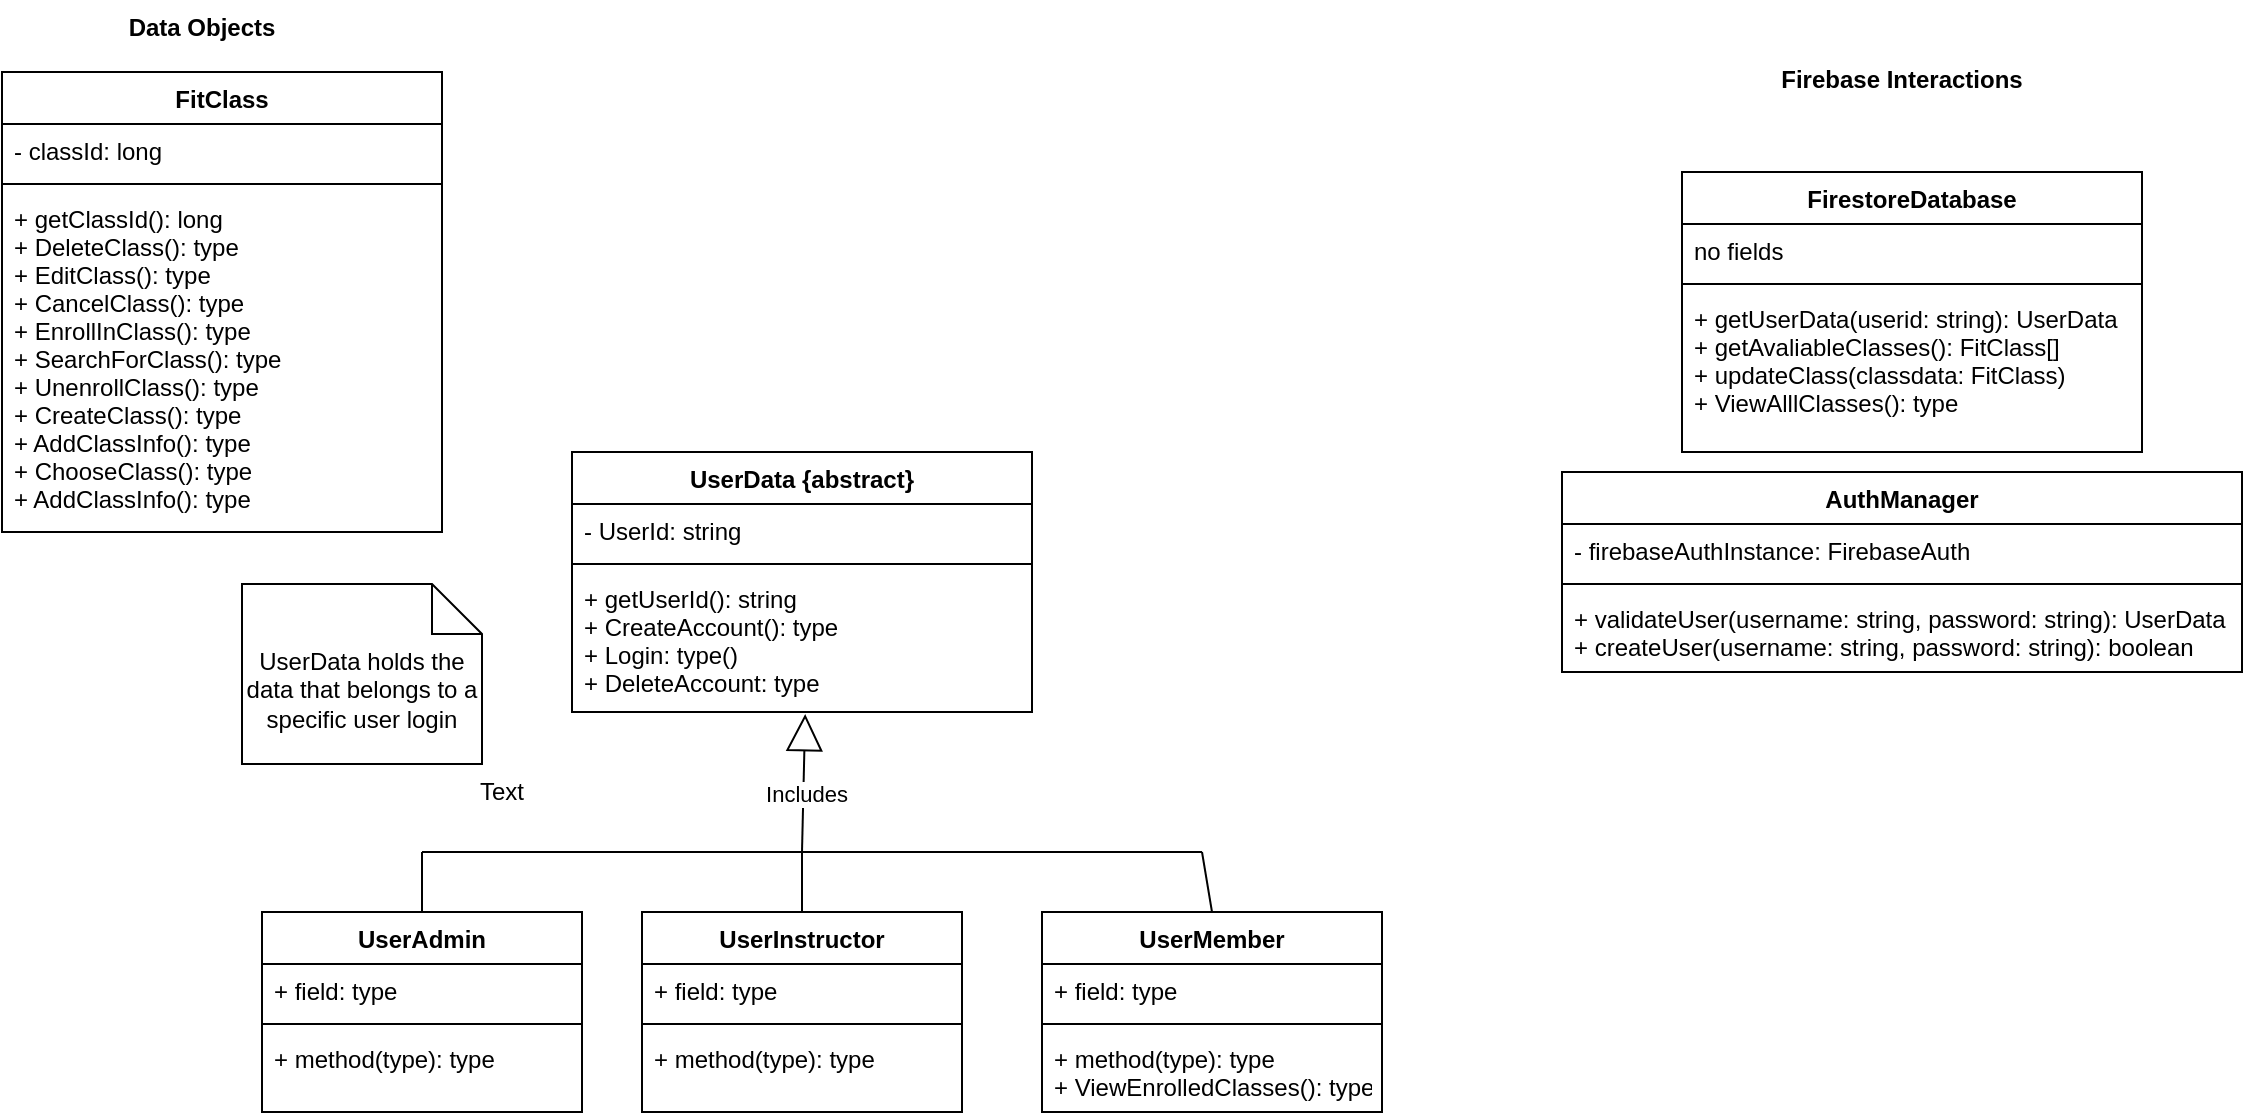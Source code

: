 <mxfile version="15.2.7" type="device"><diagram id="C5RBs43oDa-KdzZeNtuy" name="Page-1"><mxGraphModel dx="2034" dy="699" grid="1" gridSize="10" guides="1" tooltips="1" connect="1" arrows="1" fold="1" page="1" pageScale="1" pageWidth="827" pageHeight="1169" math="0" shadow="0"><root><mxCell id="WIyWlLk6GJQsqaUBKTNV-0"/><mxCell id="WIyWlLk6GJQsqaUBKTNV-1" parent="WIyWlLk6GJQsqaUBKTNV-0"/><mxCell id="qj3Pw4uuOBfCxaDQ0eWG-0" value="FirestoreDatabase&#10;" style="swimlane;fontStyle=1;align=center;verticalAlign=top;childLayout=stackLayout;horizontal=1;startSize=26;horizontalStack=0;resizeParent=1;resizeParentMax=0;resizeLast=0;collapsible=1;marginBottom=0;" parent="WIyWlLk6GJQsqaUBKTNV-1" vertex="1"><mxGeometry x="510" y="100" width="230" height="140" as="geometry"/></mxCell><mxCell id="qj3Pw4uuOBfCxaDQ0eWG-1" value="no fields" style="text;strokeColor=none;fillColor=none;align=left;verticalAlign=top;spacingLeft=4;spacingRight=4;overflow=hidden;rotatable=0;points=[[0,0.5],[1,0.5]];portConstraint=eastwest;" parent="qj3Pw4uuOBfCxaDQ0eWG-0" vertex="1"><mxGeometry y="26" width="230" height="26" as="geometry"/></mxCell><mxCell id="qj3Pw4uuOBfCxaDQ0eWG-2" value="" style="line;strokeWidth=1;fillColor=none;align=left;verticalAlign=middle;spacingTop=-1;spacingLeft=3;spacingRight=3;rotatable=0;labelPosition=right;points=[];portConstraint=eastwest;" parent="qj3Pw4uuOBfCxaDQ0eWG-0" vertex="1"><mxGeometry y="52" width="230" height="8" as="geometry"/></mxCell><mxCell id="qj3Pw4uuOBfCxaDQ0eWG-3" value="+ getUserData(userid: string): UserData&#10;+ getAvaliableClasses(): FitClass[]&#10;+ updateClass(classdata: FitClass)&#10;+ ViewAlllClasses(): type&#10;" style="text;strokeColor=none;fillColor=none;align=left;verticalAlign=top;spacingLeft=4;spacingRight=4;overflow=hidden;rotatable=0;points=[[0,0.5],[1,0.5]];portConstraint=eastwest;" parent="qj3Pw4uuOBfCxaDQ0eWG-0" vertex="1"><mxGeometry y="60" width="230" height="80" as="geometry"/></mxCell><mxCell id="qj3Pw4uuOBfCxaDQ0eWG-4" value="AuthManager" style="swimlane;fontStyle=1;align=center;verticalAlign=top;childLayout=stackLayout;horizontal=1;startSize=26;horizontalStack=0;resizeParent=1;resizeParentMax=0;resizeLast=0;collapsible=1;marginBottom=0;" parent="WIyWlLk6GJQsqaUBKTNV-1" vertex="1"><mxGeometry x="450" y="250" width="340" height="100" as="geometry"/></mxCell><mxCell id="qj3Pw4uuOBfCxaDQ0eWG-5" value="- firebaseAuthInstance: FirebaseAuth" style="text;strokeColor=none;fillColor=none;align=left;verticalAlign=top;spacingLeft=4;spacingRight=4;overflow=hidden;rotatable=0;points=[[0,0.5],[1,0.5]];portConstraint=eastwest;" parent="qj3Pw4uuOBfCxaDQ0eWG-4" vertex="1"><mxGeometry y="26" width="340" height="26" as="geometry"/></mxCell><mxCell id="qj3Pw4uuOBfCxaDQ0eWG-6" value="" style="line;strokeWidth=1;fillColor=none;align=left;verticalAlign=middle;spacingTop=-1;spacingLeft=3;spacingRight=3;rotatable=0;labelPosition=right;points=[];portConstraint=eastwest;" parent="qj3Pw4uuOBfCxaDQ0eWG-4" vertex="1"><mxGeometry y="52" width="340" height="8" as="geometry"/></mxCell><mxCell id="qj3Pw4uuOBfCxaDQ0eWG-7" value="+ validateUser(username: string, password: string): UserData&#10;+ createUser(username: string, password: string): boolean&#10;" style="text;strokeColor=none;fillColor=none;align=left;verticalAlign=top;spacingLeft=4;spacingRight=4;overflow=hidden;rotatable=0;points=[[0,0.5],[1,0.5]];portConstraint=eastwest;" parent="qj3Pw4uuOBfCxaDQ0eWG-4" vertex="1"><mxGeometry y="60" width="340" height="40" as="geometry"/></mxCell><mxCell id="qj3Pw4uuOBfCxaDQ0eWG-10" value="UserData {abstract}" style="swimlane;fontStyle=1;align=center;verticalAlign=top;childLayout=stackLayout;horizontal=1;startSize=26;horizontalStack=0;resizeParent=1;resizeParentMax=0;resizeLast=0;collapsible=1;marginBottom=0;" parent="WIyWlLk6GJQsqaUBKTNV-1" vertex="1"><mxGeometry x="-45" y="240" width="230" height="130" as="geometry"/></mxCell><mxCell id="qj3Pw4uuOBfCxaDQ0eWG-11" value="- UserId: string" style="text;strokeColor=none;fillColor=none;align=left;verticalAlign=top;spacingLeft=4;spacingRight=4;overflow=hidden;rotatable=0;points=[[0,0.5],[1,0.5]];portConstraint=eastwest;" parent="qj3Pw4uuOBfCxaDQ0eWG-10" vertex="1"><mxGeometry y="26" width="230" height="26" as="geometry"/></mxCell><mxCell id="qj3Pw4uuOBfCxaDQ0eWG-12" value="" style="line;strokeWidth=1;fillColor=none;align=left;verticalAlign=middle;spacingTop=-1;spacingLeft=3;spacingRight=3;rotatable=0;labelPosition=right;points=[];portConstraint=eastwest;" parent="qj3Pw4uuOBfCxaDQ0eWG-10" vertex="1"><mxGeometry y="52" width="230" height="8" as="geometry"/></mxCell><mxCell id="qj3Pw4uuOBfCxaDQ0eWG-13" value="+ getUserId(): string&#10;+ CreateAccount(): type&#10;+ Login: type()&#10;+ DeleteAccount: type&#10;&#10;" style="text;strokeColor=none;fillColor=none;align=left;verticalAlign=top;spacingLeft=4;spacingRight=4;overflow=hidden;rotatable=0;points=[[0,0.5],[1,0.5]];portConstraint=eastwest;" parent="qj3Pw4uuOBfCxaDQ0eWG-10" vertex="1"><mxGeometry y="60" width="230" height="70" as="geometry"/></mxCell><mxCell id="qj3Pw4uuOBfCxaDQ0eWG-15" value="Firebase Interactions" style="text;align=center;fontStyle=1;verticalAlign=middle;spacingLeft=3;spacingRight=3;strokeColor=none;rotatable=0;points=[[0,0.5],[1,0.5]];portConstraint=eastwest;" parent="WIyWlLk6GJQsqaUBKTNV-1" vertex="1"><mxGeometry x="580" y="40" width="80" height="26" as="geometry"/></mxCell><mxCell id="qj3Pw4uuOBfCxaDQ0eWG-17" value="Data Objects" style="text;align=center;fontStyle=1;verticalAlign=middle;spacingLeft=3;spacingRight=3;strokeColor=none;rotatable=0;points=[[0,0.5],[1,0.5]];portConstraint=eastwest;" parent="WIyWlLk6GJQsqaUBKTNV-1" vertex="1"><mxGeometry x="-270" y="14" width="80" height="26" as="geometry"/></mxCell><mxCell id="qj3Pw4uuOBfCxaDQ0eWG-18" value="FitClass" style="swimlane;fontStyle=1;align=center;verticalAlign=top;childLayout=stackLayout;horizontal=1;startSize=26;horizontalStack=0;resizeParent=1;resizeParentMax=0;resizeLast=0;collapsible=1;marginBottom=0;" parent="WIyWlLk6GJQsqaUBKTNV-1" vertex="1"><mxGeometry x="-330" y="50" width="220" height="230" as="geometry"/></mxCell><mxCell id="qj3Pw4uuOBfCxaDQ0eWG-19" value="- classId: long" style="text;strokeColor=none;fillColor=none;align=left;verticalAlign=top;spacingLeft=4;spacingRight=4;overflow=hidden;rotatable=0;points=[[0,0.5],[1,0.5]];portConstraint=eastwest;" parent="qj3Pw4uuOBfCxaDQ0eWG-18" vertex="1"><mxGeometry y="26" width="220" height="26" as="geometry"/></mxCell><mxCell id="qj3Pw4uuOBfCxaDQ0eWG-20" value="" style="line;strokeWidth=1;fillColor=none;align=left;verticalAlign=middle;spacingTop=-1;spacingLeft=3;spacingRight=3;rotatable=0;labelPosition=right;points=[];portConstraint=eastwest;" parent="qj3Pw4uuOBfCxaDQ0eWG-18" vertex="1"><mxGeometry y="52" width="220" height="8" as="geometry"/></mxCell><mxCell id="qj3Pw4uuOBfCxaDQ0eWG-21" value="+ getClassId(): long&#10;+ DeleteClass(): type&#10;+ EditClass(): type&#10;+ CancelClass(): type&#10;+ EnrollInClass(): type&#10;+ SearchForClass(): type&#10;+ UnenrollClass(): type&#10;+ CreateClass(): type&#10;+ AddClassInfo(): type&#10;+ ChooseClass(): type&#10;+ AddClassInfo(): type" style="text;strokeColor=none;fillColor=none;align=left;verticalAlign=top;spacingLeft=4;spacingRight=4;overflow=hidden;rotatable=0;points=[[0,0.5],[1,0.5]];portConstraint=eastwest;" parent="qj3Pw4uuOBfCxaDQ0eWG-18" vertex="1"><mxGeometry y="60" width="220" height="170" as="geometry"/></mxCell><mxCell id="qj3Pw4uuOBfCxaDQ0eWG-22" value="UserData holds the data that belongs to a specific user login" style="shape=note2;boundedLbl=1;whiteSpace=wrap;html=1;size=25;verticalAlign=top;align=center;" parent="WIyWlLk6GJQsqaUBKTNV-1" vertex="1"><mxGeometry x="-210" y="306" width="120" height="90" as="geometry"/></mxCell><mxCell id="qj3Pw4uuOBfCxaDQ0eWG-23" value="UserAdmin" style="swimlane;fontStyle=1;align=center;verticalAlign=top;childLayout=stackLayout;horizontal=1;startSize=26;horizontalStack=0;resizeParent=1;resizeParentMax=0;resizeLast=0;collapsible=1;marginBottom=0;" parent="WIyWlLk6GJQsqaUBKTNV-1" vertex="1"><mxGeometry x="-200" y="470" width="160" height="100" as="geometry"/></mxCell><mxCell id="qj3Pw4uuOBfCxaDQ0eWG-24" value="+ field: type" style="text;strokeColor=none;fillColor=none;align=left;verticalAlign=top;spacingLeft=4;spacingRight=4;overflow=hidden;rotatable=0;points=[[0,0.5],[1,0.5]];portConstraint=eastwest;" parent="qj3Pw4uuOBfCxaDQ0eWG-23" vertex="1"><mxGeometry y="26" width="160" height="26" as="geometry"/></mxCell><mxCell id="qj3Pw4uuOBfCxaDQ0eWG-25" value="" style="line;strokeWidth=1;fillColor=none;align=left;verticalAlign=middle;spacingTop=-1;spacingLeft=3;spacingRight=3;rotatable=0;labelPosition=right;points=[];portConstraint=eastwest;" parent="qj3Pw4uuOBfCxaDQ0eWG-23" vertex="1"><mxGeometry y="52" width="160" height="8" as="geometry"/></mxCell><mxCell id="qj3Pw4uuOBfCxaDQ0eWG-26" value="+ method(type): type&#10;" style="text;strokeColor=none;fillColor=none;align=left;verticalAlign=top;spacingLeft=4;spacingRight=4;overflow=hidden;rotatable=0;points=[[0,0.5],[1,0.5]];portConstraint=eastwest;" parent="qj3Pw4uuOBfCxaDQ0eWG-23" vertex="1"><mxGeometry y="60" width="160" height="40" as="geometry"/></mxCell><mxCell id="qj3Pw4uuOBfCxaDQ0eWG-27" value="UserInstructor" style="swimlane;fontStyle=1;align=center;verticalAlign=top;childLayout=stackLayout;horizontal=1;startSize=26;horizontalStack=0;resizeParent=1;resizeParentMax=0;resizeLast=0;collapsible=1;marginBottom=0;" parent="WIyWlLk6GJQsqaUBKTNV-1" vertex="1"><mxGeometry x="-10" y="470" width="160" height="100" as="geometry"/></mxCell><mxCell id="qj3Pw4uuOBfCxaDQ0eWG-28" value="+ field: type" style="text;strokeColor=none;fillColor=none;align=left;verticalAlign=top;spacingLeft=4;spacingRight=4;overflow=hidden;rotatable=0;points=[[0,0.5],[1,0.5]];portConstraint=eastwest;" parent="qj3Pw4uuOBfCxaDQ0eWG-27" vertex="1"><mxGeometry y="26" width="160" height="26" as="geometry"/></mxCell><mxCell id="qj3Pw4uuOBfCxaDQ0eWG-29" value="" style="line;strokeWidth=1;fillColor=none;align=left;verticalAlign=middle;spacingTop=-1;spacingLeft=3;spacingRight=3;rotatable=0;labelPosition=right;points=[];portConstraint=eastwest;" parent="qj3Pw4uuOBfCxaDQ0eWG-27" vertex="1"><mxGeometry y="52" width="160" height="8" as="geometry"/></mxCell><mxCell id="qj3Pw4uuOBfCxaDQ0eWG-30" value="+ method(type): type&#10;&#10;" style="text;strokeColor=none;fillColor=none;align=left;verticalAlign=top;spacingLeft=4;spacingRight=4;overflow=hidden;rotatable=0;points=[[0,0.5],[1,0.5]];portConstraint=eastwest;" parent="qj3Pw4uuOBfCxaDQ0eWG-27" vertex="1"><mxGeometry y="60" width="160" height="40" as="geometry"/></mxCell><mxCell id="qj3Pw4uuOBfCxaDQ0eWG-31" value="UserMember" style="swimlane;fontStyle=1;align=center;verticalAlign=top;childLayout=stackLayout;horizontal=1;startSize=26;horizontalStack=0;resizeParent=1;resizeParentMax=0;resizeLast=0;collapsible=1;marginBottom=0;" parent="WIyWlLk6GJQsqaUBKTNV-1" vertex="1"><mxGeometry x="190" y="470" width="170" height="100" as="geometry"/></mxCell><mxCell id="qj3Pw4uuOBfCxaDQ0eWG-32" value="+ field: type" style="text;strokeColor=none;fillColor=none;align=left;verticalAlign=top;spacingLeft=4;spacingRight=4;overflow=hidden;rotatable=0;points=[[0,0.5],[1,0.5]];portConstraint=eastwest;" parent="qj3Pw4uuOBfCxaDQ0eWG-31" vertex="1"><mxGeometry y="26" width="170" height="26" as="geometry"/></mxCell><mxCell id="qj3Pw4uuOBfCxaDQ0eWG-33" value="" style="line;strokeWidth=1;fillColor=none;align=left;verticalAlign=middle;spacingTop=-1;spacingLeft=3;spacingRight=3;rotatable=0;labelPosition=right;points=[];portConstraint=eastwest;" parent="qj3Pw4uuOBfCxaDQ0eWG-31" vertex="1"><mxGeometry y="52" width="170" height="8" as="geometry"/></mxCell><mxCell id="qj3Pw4uuOBfCxaDQ0eWG-34" value="+ method(type): type&#10;+ ViewEnrolledClasses(): type&#10;&#10;" style="text;strokeColor=none;fillColor=none;align=left;verticalAlign=top;spacingLeft=4;spacingRight=4;overflow=hidden;rotatable=0;points=[[0,0.5],[1,0.5]];portConstraint=eastwest;" parent="qj3Pw4uuOBfCxaDQ0eWG-31" vertex="1"><mxGeometry y="60" width="170" height="40" as="geometry"/></mxCell><mxCell id="qj3Pw4uuOBfCxaDQ0eWG-36" value="Includes" style="endArrow=block;endSize=16;endFill=0;html=1;entryX=0.507;entryY=1.015;entryDx=0;entryDy=0;entryPerimeter=0;" parent="WIyWlLk6GJQsqaUBKTNV-1" target="qj3Pw4uuOBfCxaDQ0eWG-13" edge="1"><mxGeometry x="-0.133" y="-1" width="160" relative="1" as="geometry"><mxPoint x="70" y="440" as="sourcePoint"/><mxPoint x="90" y="420" as="targetPoint"/><mxPoint y="1" as="offset"/></mxGeometry></mxCell><mxCell id="qj3Pw4uuOBfCxaDQ0eWG-38" value="" style="endArrow=none;html=1;" parent="WIyWlLk6GJQsqaUBKTNV-1" edge="1"><mxGeometry width="50" height="50" relative="1" as="geometry"><mxPoint x="-120" y="440" as="sourcePoint"/><mxPoint x="270" y="440" as="targetPoint"/></mxGeometry></mxCell><mxCell id="qj3Pw4uuOBfCxaDQ0eWG-39" value="" style="endArrow=none;html=1;exitX=0.5;exitY=0;exitDx=0;exitDy=0;" parent="WIyWlLk6GJQsqaUBKTNV-1" source="qj3Pw4uuOBfCxaDQ0eWG-31" edge="1"><mxGeometry width="50" height="50" relative="1" as="geometry"><mxPoint x="130" y="670" as="sourcePoint"/><mxPoint x="270" y="440" as="targetPoint"/></mxGeometry></mxCell><mxCell id="qj3Pw4uuOBfCxaDQ0eWG-40" value="" style="endArrow=none;html=1;exitX=0.5;exitY=0;exitDx=0;exitDy=0;" parent="WIyWlLk6GJQsqaUBKTNV-1" source="qj3Pw4uuOBfCxaDQ0eWG-23" edge="1"><mxGeometry width="50" height="50" relative="1" as="geometry"><mxPoint x="-40" y="680" as="sourcePoint"/><mxPoint x="-120" y="440" as="targetPoint"/></mxGeometry></mxCell><mxCell id="qj3Pw4uuOBfCxaDQ0eWG-41" value="" style="endArrow=none;html=1;exitX=0.5;exitY=0;exitDx=0;exitDy=0;" parent="WIyWlLk6GJQsqaUBKTNV-1" source="qj3Pw4uuOBfCxaDQ0eWG-27" edge="1"><mxGeometry width="50" height="50" relative="1" as="geometry"><mxPoint x="110" y="790" as="sourcePoint"/><mxPoint x="70" y="440" as="targetPoint"/></mxGeometry></mxCell><mxCell id="AtXIWYsBPIMx67Yi6LxX-0" value="Text" style="text;html=1;strokeColor=none;fillColor=none;align=center;verticalAlign=middle;whiteSpace=wrap;rounded=0;" vertex="1" parent="WIyWlLk6GJQsqaUBKTNV-1"><mxGeometry x="-100" y="400" width="40" height="20" as="geometry"/></mxCell></root></mxGraphModel></diagram></mxfile>